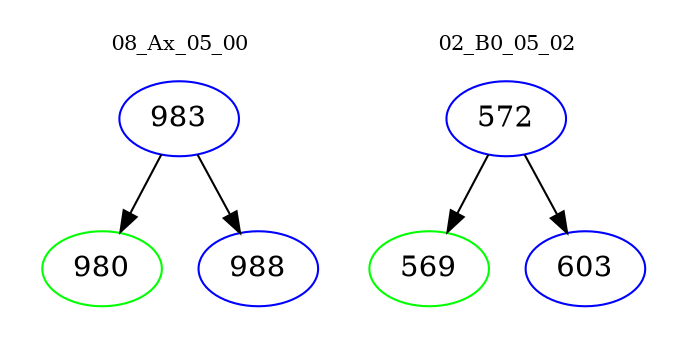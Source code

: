 digraph{
subgraph cluster_0 {
color = white
label = "08_Ax_05_00";
fontsize=10;
T0_983 [label="983", color="blue"]
T0_983 -> T0_980 [color="black"]
T0_980 [label="980", color="green"]
T0_983 -> T0_988 [color="black"]
T0_988 [label="988", color="blue"]
}
subgraph cluster_1 {
color = white
label = "02_B0_05_02";
fontsize=10;
T1_572 [label="572", color="blue"]
T1_572 -> T1_569 [color="black"]
T1_569 [label="569", color="green"]
T1_572 -> T1_603 [color="black"]
T1_603 [label="603", color="blue"]
}
}
